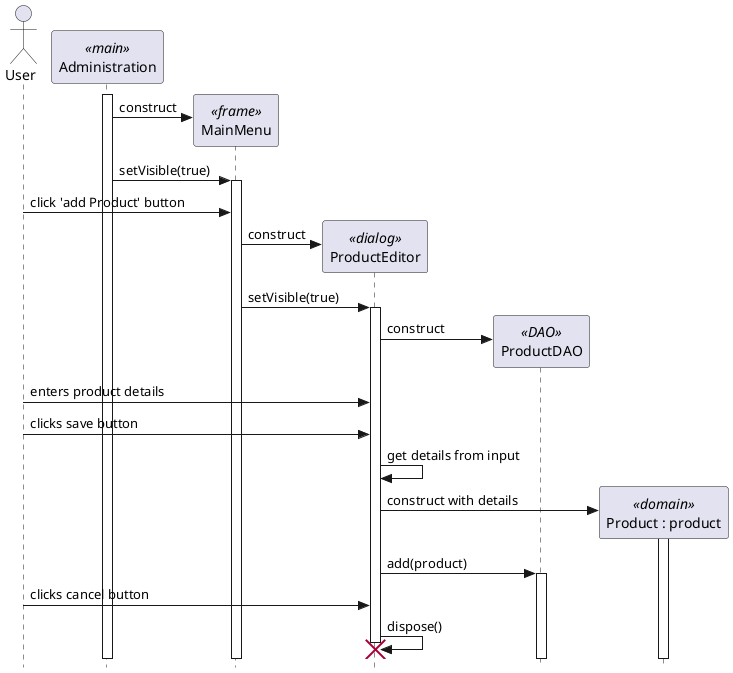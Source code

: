 'worked with Bradley WindyBank on UML Diagrams'
'Also Sourced from reference document'

@startuml
' use strict UML mode
skinparam style strictuml
 
actor "User" as user
 
participant "Administration" as main <<main>>
main++
 
create "MainMenu" as menu <<frame>>
main -> menu : construct
 
main -> menu++ : setVisible(true)
user -> menu : click 'add Product' button
 
create "ProductEditor" as editor <<dialog>>
menu -> editor : construct
 
' activate editor constructor
menu -> editor++ : setVisible(true)
 
' create a DAO
create "ProductDAO" as dao <<DAO>>
editor -> dao : construct
 
' user enters product details and clicks the save button
user -> editor : enters product details
 
user -> editor : clicks save button
 
' get the details from the relevant text components
editor -> editor : get details from input
 
create "Product : product" as product <<domain>>
editor -> product++ : construct with details
 
editor -> dao++ : add(product)
 
 
'dispose dialog
user -> editor : clicks cancel button
editor -> editor : dispose()
 
destroy editor
 
@enduml